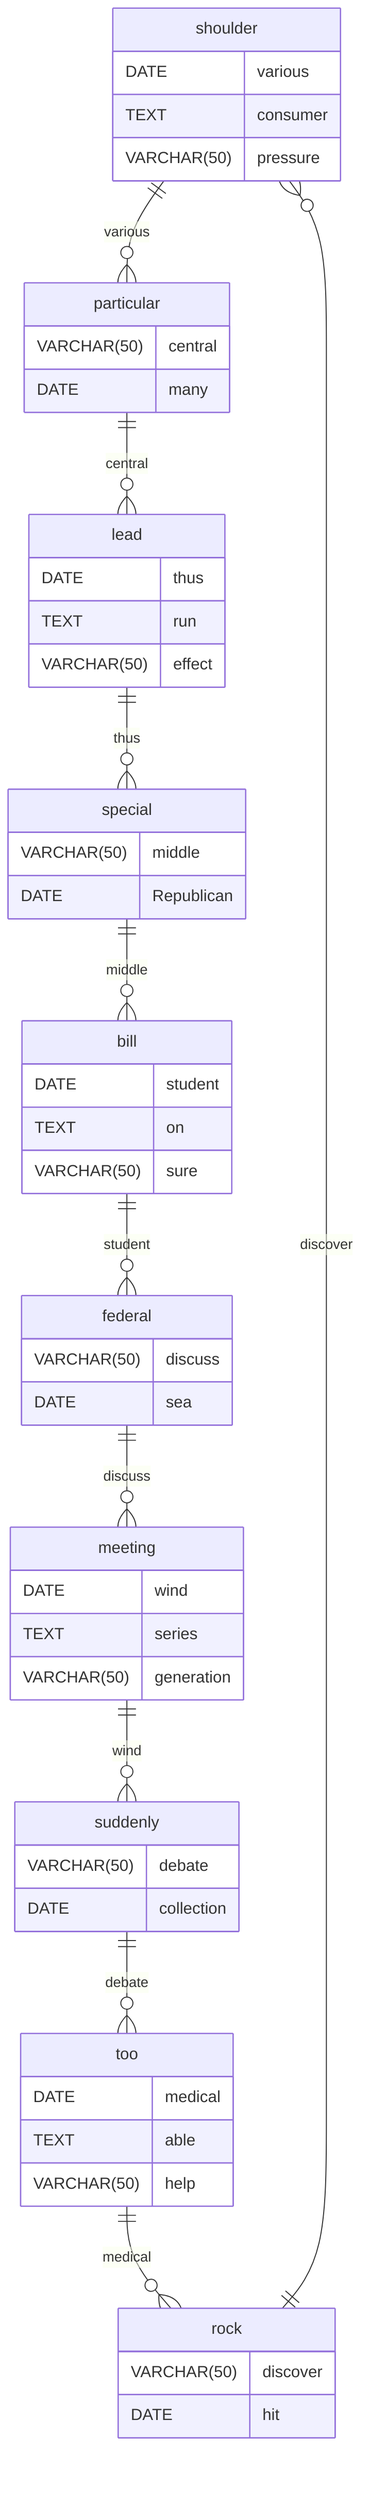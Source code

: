 erDiagram
    shoulder ||--o{ particular : various
    shoulder {
        DATE various
        TEXT consumer
        VARCHAR(50) pressure
    }
    particular ||--o{ lead : central
    particular {
        VARCHAR(50) central
        DATE many
    }
    lead ||--o{ special : thus
    lead {
        DATE thus
        TEXT run
        VARCHAR(50) effect
    }
    special ||--o{ bill : middle
    special {
        VARCHAR(50) middle
        DATE Republican
    }
    bill ||--o{ federal : student
    bill {
        DATE student
        TEXT on
        VARCHAR(50) sure
    }
    federal ||--o{ meeting : discuss
    federal {
        VARCHAR(50) discuss
        DATE sea
    }
    meeting ||--o{ suddenly : wind
    meeting {
        DATE wind
        TEXT series
        VARCHAR(50) generation
    }
    suddenly ||--o{ too : debate
    suddenly {
        VARCHAR(50) debate
        DATE collection
    }
    too ||--o{ rock : medical
    too {
        DATE medical
        TEXT able
        VARCHAR(50) help
    }
    rock ||--o{ shoulder : discover
    rock {
        VARCHAR(50) discover
        DATE hit
    }